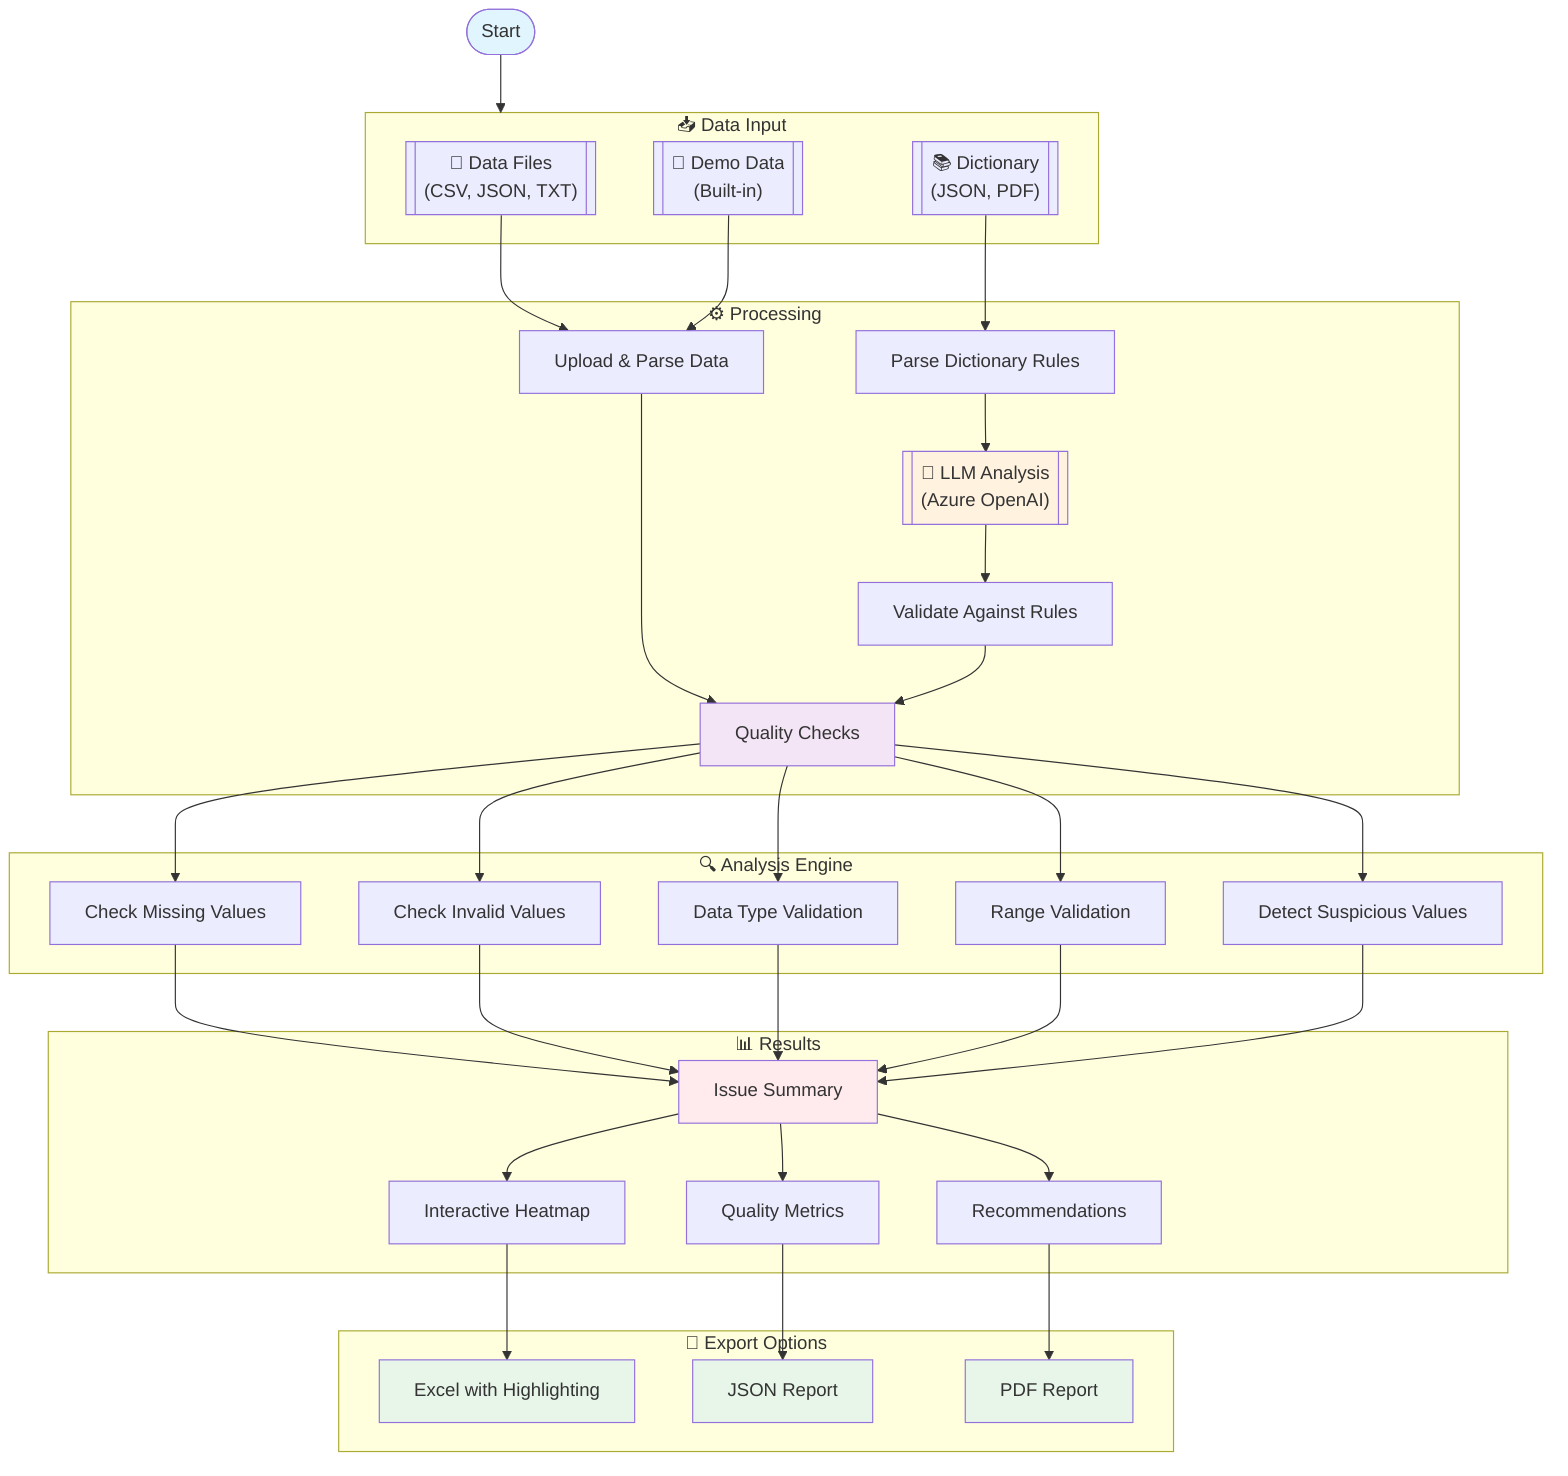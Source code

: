 flowchart TD
    Start([Start])

    subgraph Input["📥 Data Input"]
        DataFile[["📁 Data Files<br/>(CSV, JSON, TXT)"]]
        Dictionary[["📚 Dictionary<br/>(JSON, PDF)"]]
        DemoData[["🎯 Demo Data<br/>(Built-in)"]]
    end

    subgraph Processing["⚙️ Processing"]
        Upload[Upload & Parse Data]
        ParseDict[Parse Dictionary Rules]
        LLM[["🤖 LLM Analysis<br/>(Azure OpenAI)"]]
        Validate[Validate Against Rules]
        QualityCheck[Quality Checks]
    end

    subgraph Analysis["🔍 Analysis Engine"]
        Missing[Check Missing Values]
        Invalid[Check Invalid Values]
        TypeCheck[Data Type Validation]
        RangeCheck[Range Validation]
        Suspicious[Detect Suspicious Values]
    end

    subgraph Results["📊 Results"]
        Issues[Issue Summary]
        Heatmap[Interactive Heatmap]
        Metrics[Quality Metrics]
        Recommendations[Recommendations]
    end

    subgraph Export["💾 Export Options"]
        Excel[Excel with Highlighting]
        JSON[JSON Report]
        PDF[PDF Report]
    end

    Start --> Input
    DataFile --> Upload
    Dictionary --> ParseDict
    DemoData --> Upload

    Upload --> QualityCheck
    ParseDict --> LLM
    LLM --> Validate
    Validate --> QualityCheck

    QualityCheck --> Missing
    QualityCheck --> Invalid
    QualityCheck --> TypeCheck
    QualityCheck --> RangeCheck
    QualityCheck --> Suspicious

    Missing --> Issues
    Invalid --> Issues
    TypeCheck --> Issues
    RangeCheck --> Issues
    Suspicious --> Issues

    Issues --> Heatmap
    Issues --> Metrics
    Issues --> Recommendations

    Heatmap --> Excel
    Metrics --> JSON
    Recommendations --> PDF

    style Start fill:#e1f5fe
    style LLM fill:#fff3e0
    style QualityCheck fill:#f3e5f5
    style Issues fill:#ffebee
    style Excel fill:#e8f5e9
    style JSON fill:#e8f5e9
    style PDF fill:#e8f5e9